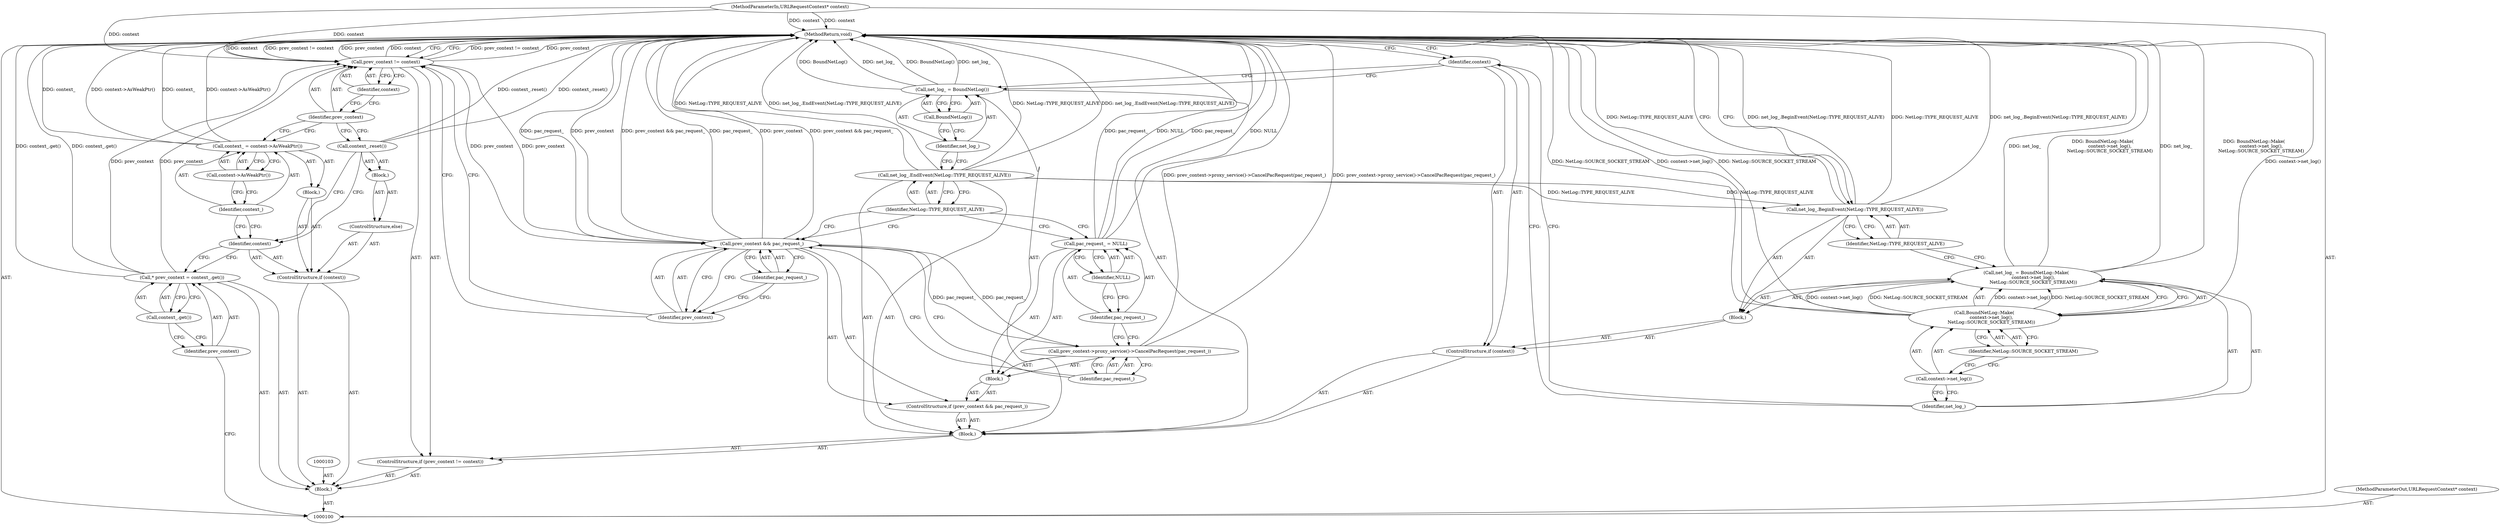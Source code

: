 digraph "1_Chrome_ca8cc70b2de822b939f87effc7c2b83bac280a44_6" {
"1000146" [label="(MethodReturn,void)"];
"1000101" [label="(MethodParameterIn,URLRequestContext* context)"];
"1000199" [label="(MethodParameterOut,URLRequestContext* context)"];
"1000102" [label="(Block,)"];
"1000119" [label="(Identifier,context)"];
"1000116" [label="(ControlStructure,if (prev_context != context))"];
"1000120" [label="(Block,)"];
"1000117" [label="(Call,prev_context != context)"];
"1000118" [label="(Identifier,prev_context)"];
"1000124" [label="(Identifier,pac_request_)"];
"1000125" [label="(Block,)"];
"1000121" [label="(ControlStructure,if (prev_context && pac_request_))"];
"1000122" [label="(Call,prev_context && pac_request_)"];
"1000123" [label="(Identifier,prev_context)"];
"1000127" [label="(Identifier,pac_request_)"];
"1000126" [label="(Call,prev_context->proxy_service()->CancelPacRequest(pac_request_))"];
"1000130" [label="(Identifier,NULL)"];
"1000128" [label="(Call,pac_request_ = NULL)"];
"1000129" [label="(Identifier,pac_request_)"];
"1000132" [label="(Identifier,NetLog::TYPE_REQUEST_ALIVE)"];
"1000131" [label="(Call,net_log_.EndEvent(NetLog::TYPE_REQUEST_ALIVE))"];
"1000135" [label="(Call,BoundNetLog())"];
"1000133" [label="(Call,net_log_ = BoundNetLog())"];
"1000134" [label="(Identifier,net_log_)"];
"1000138" [label="(Block,)"];
"1000136" [label="(ControlStructure,if (context))"];
"1000137" [label="(Identifier,context)"];
"1000104" [label="(Call,* prev_context = context_.get())"];
"1000105" [label="(Identifier,prev_context)"];
"1000106" [label="(Call,context_.get())"];
"1000141" [label="(Call,BoundNetLog::Make(\n          context->net_log(),\n          NetLog::SOURCE_SOCKET_STREAM))"];
"1000139" [label="(Call,net_log_ = BoundNetLog::Make(\n          context->net_log(),\n          NetLog::SOURCE_SOCKET_STREAM))"];
"1000140" [label="(Identifier,net_log_)"];
"1000142" [label="(Call,context->net_log())"];
"1000143" [label="(Identifier,NetLog::SOURCE_SOCKET_STREAM)"];
"1000145" [label="(Identifier,NetLog::TYPE_REQUEST_ALIVE)"];
"1000144" [label="(Call,net_log_.BeginEvent(NetLog::TYPE_REQUEST_ALIVE))"];
"1000109" [label="(Block,)"];
"1000107" [label="(ControlStructure,if (context))"];
"1000108" [label="(Identifier,context)"];
"1000112" [label="(Call,context->AsWeakPtr())"];
"1000110" [label="(Call,context_ = context->AsWeakPtr())"];
"1000111" [label="(Identifier,context_)"];
"1000113" [label="(ControlStructure,else)"];
"1000114" [label="(Block,)"];
"1000115" [label="(Call,context_.reset())"];
"1000146" -> "1000100"  [label="AST: "];
"1000146" -> "1000144"  [label="CFG: "];
"1000146" -> "1000137"  [label="CFG: "];
"1000146" -> "1000117"  [label="CFG: "];
"1000117" -> "1000146"  [label="DDG: prev_context != context"];
"1000117" -> "1000146"  [label="DDG: prev_context"];
"1000117" -> "1000146"  [label="DDG: context"];
"1000141" -> "1000146"  [label="DDG: context->net_log()"];
"1000141" -> "1000146"  [label="DDG: NetLog::SOURCE_SOCKET_STREAM"];
"1000139" -> "1000146"  [label="DDG: net_log_"];
"1000139" -> "1000146"  [label="DDG: BoundNetLog::Make(\n          context->net_log(),\n          NetLog::SOURCE_SOCKET_STREAM)"];
"1000115" -> "1000146"  [label="DDG: context_.reset()"];
"1000110" -> "1000146"  [label="DDG: context_"];
"1000110" -> "1000146"  [label="DDG: context->AsWeakPtr()"];
"1000104" -> "1000146"  [label="DDG: context_.get()"];
"1000128" -> "1000146"  [label="DDG: NULL"];
"1000128" -> "1000146"  [label="DDG: pac_request_"];
"1000126" -> "1000146"  [label="DDG: prev_context->proxy_service()->CancelPacRequest(pac_request_)"];
"1000122" -> "1000146"  [label="DDG: prev_context"];
"1000122" -> "1000146"  [label="DDG: prev_context && pac_request_"];
"1000122" -> "1000146"  [label="DDG: pac_request_"];
"1000131" -> "1000146"  [label="DDG: NetLog::TYPE_REQUEST_ALIVE"];
"1000131" -> "1000146"  [label="DDG: net_log_.EndEvent(NetLog::TYPE_REQUEST_ALIVE)"];
"1000144" -> "1000146"  [label="DDG: net_log_.BeginEvent(NetLog::TYPE_REQUEST_ALIVE)"];
"1000144" -> "1000146"  [label="DDG: NetLog::TYPE_REQUEST_ALIVE"];
"1000133" -> "1000146"  [label="DDG: net_log_"];
"1000133" -> "1000146"  [label="DDG: BoundNetLog()"];
"1000101" -> "1000146"  [label="DDG: context"];
"1000101" -> "1000100"  [label="AST: "];
"1000101" -> "1000146"  [label="DDG: context"];
"1000101" -> "1000117"  [label="DDG: context"];
"1000199" -> "1000100"  [label="AST: "];
"1000102" -> "1000100"  [label="AST: "];
"1000103" -> "1000102"  [label="AST: "];
"1000104" -> "1000102"  [label="AST: "];
"1000107" -> "1000102"  [label="AST: "];
"1000116" -> "1000102"  [label="AST: "];
"1000119" -> "1000117"  [label="AST: "];
"1000119" -> "1000118"  [label="CFG: "];
"1000117" -> "1000119"  [label="CFG: "];
"1000116" -> "1000102"  [label="AST: "];
"1000117" -> "1000116"  [label="AST: "];
"1000120" -> "1000116"  [label="AST: "];
"1000120" -> "1000116"  [label="AST: "];
"1000121" -> "1000120"  [label="AST: "];
"1000131" -> "1000120"  [label="AST: "];
"1000133" -> "1000120"  [label="AST: "];
"1000136" -> "1000120"  [label="AST: "];
"1000117" -> "1000116"  [label="AST: "];
"1000117" -> "1000119"  [label="CFG: "];
"1000118" -> "1000117"  [label="AST: "];
"1000119" -> "1000117"  [label="AST: "];
"1000123" -> "1000117"  [label="CFG: "];
"1000146" -> "1000117"  [label="CFG: "];
"1000117" -> "1000146"  [label="DDG: prev_context != context"];
"1000117" -> "1000146"  [label="DDG: prev_context"];
"1000117" -> "1000146"  [label="DDG: context"];
"1000104" -> "1000117"  [label="DDG: prev_context"];
"1000101" -> "1000117"  [label="DDG: context"];
"1000117" -> "1000122"  [label="DDG: prev_context"];
"1000118" -> "1000117"  [label="AST: "];
"1000118" -> "1000110"  [label="CFG: "];
"1000118" -> "1000115"  [label="CFG: "];
"1000119" -> "1000118"  [label="CFG: "];
"1000124" -> "1000122"  [label="AST: "];
"1000124" -> "1000123"  [label="CFG: "];
"1000122" -> "1000124"  [label="CFG: "];
"1000125" -> "1000121"  [label="AST: "];
"1000126" -> "1000125"  [label="AST: "];
"1000128" -> "1000125"  [label="AST: "];
"1000121" -> "1000120"  [label="AST: "];
"1000122" -> "1000121"  [label="AST: "];
"1000125" -> "1000121"  [label="AST: "];
"1000122" -> "1000121"  [label="AST: "];
"1000122" -> "1000123"  [label="CFG: "];
"1000122" -> "1000124"  [label="CFG: "];
"1000123" -> "1000122"  [label="AST: "];
"1000124" -> "1000122"  [label="AST: "];
"1000127" -> "1000122"  [label="CFG: "];
"1000132" -> "1000122"  [label="CFG: "];
"1000122" -> "1000146"  [label="DDG: prev_context"];
"1000122" -> "1000146"  [label="DDG: prev_context && pac_request_"];
"1000122" -> "1000146"  [label="DDG: pac_request_"];
"1000117" -> "1000122"  [label="DDG: prev_context"];
"1000122" -> "1000126"  [label="DDG: pac_request_"];
"1000123" -> "1000122"  [label="AST: "];
"1000123" -> "1000117"  [label="CFG: "];
"1000124" -> "1000123"  [label="CFG: "];
"1000122" -> "1000123"  [label="CFG: "];
"1000127" -> "1000126"  [label="AST: "];
"1000127" -> "1000122"  [label="CFG: "];
"1000126" -> "1000127"  [label="CFG: "];
"1000126" -> "1000125"  [label="AST: "];
"1000126" -> "1000127"  [label="CFG: "];
"1000127" -> "1000126"  [label="AST: "];
"1000129" -> "1000126"  [label="CFG: "];
"1000126" -> "1000146"  [label="DDG: prev_context->proxy_service()->CancelPacRequest(pac_request_)"];
"1000122" -> "1000126"  [label="DDG: pac_request_"];
"1000130" -> "1000128"  [label="AST: "];
"1000130" -> "1000129"  [label="CFG: "];
"1000128" -> "1000130"  [label="CFG: "];
"1000128" -> "1000125"  [label="AST: "];
"1000128" -> "1000130"  [label="CFG: "];
"1000129" -> "1000128"  [label="AST: "];
"1000130" -> "1000128"  [label="AST: "];
"1000132" -> "1000128"  [label="CFG: "];
"1000128" -> "1000146"  [label="DDG: NULL"];
"1000128" -> "1000146"  [label="DDG: pac_request_"];
"1000129" -> "1000128"  [label="AST: "];
"1000129" -> "1000126"  [label="CFG: "];
"1000130" -> "1000129"  [label="CFG: "];
"1000132" -> "1000131"  [label="AST: "];
"1000132" -> "1000128"  [label="CFG: "];
"1000132" -> "1000122"  [label="CFG: "];
"1000131" -> "1000132"  [label="CFG: "];
"1000131" -> "1000120"  [label="AST: "];
"1000131" -> "1000132"  [label="CFG: "];
"1000132" -> "1000131"  [label="AST: "];
"1000134" -> "1000131"  [label="CFG: "];
"1000131" -> "1000146"  [label="DDG: NetLog::TYPE_REQUEST_ALIVE"];
"1000131" -> "1000146"  [label="DDG: net_log_.EndEvent(NetLog::TYPE_REQUEST_ALIVE)"];
"1000131" -> "1000144"  [label="DDG: NetLog::TYPE_REQUEST_ALIVE"];
"1000135" -> "1000133"  [label="AST: "];
"1000135" -> "1000134"  [label="CFG: "];
"1000133" -> "1000135"  [label="CFG: "];
"1000133" -> "1000120"  [label="AST: "];
"1000133" -> "1000135"  [label="CFG: "];
"1000134" -> "1000133"  [label="AST: "];
"1000135" -> "1000133"  [label="AST: "];
"1000137" -> "1000133"  [label="CFG: "];
"1000133" -> "1000146"  [label="DDG: net_log_"];
"1000133" -> "1000146"  [label="DDG: BoundNetLog()"];
"1000134" -> "1000133"  [label="AST: "];
"1000134" -> "1000131"  [label="CFG: "];
"1000135" -> "1000134"  [label="CFG: "];
"1000138" -> "1000136"  [label="AST: "];
"1000139" -> "1000138"  [label="AST: "];
"1000144" -> "1000138"  [label="AST: "];
"1000136" -> "1000120"  [label="AST: "];
"1000137" -> "1000136"  [label="AST: "];
"1000138" -> "1000136"  [label="AST: "];
"1000137" -> "1000136"  [label="AST: "];
"1000137" -> "1000133"  [label="CFG: "];
"1000140" -> "1000137"  [label="CFG: "];
"1000146" -> "1000137"  [label="CFG: "];
"1000104" -> "1000102"  [label="AST: "];
"1000104" -> "1000106"  [label="CFG: "];
"1000105" -> "1000104"  [label="AST: "];
"1000106" -> "1000104"  [label="AST: "];
"1000108" -> "1000104"  [label="CFG: "];
"1000104" -> "1000146"  [label="DDG: context_.get()"];
"1000104" -> "1000117"  [label="DDG: prev_context"];
"1000105" -> "1000104"  [label="AST: "];
"1000105" -> "1000100"  [label="CFG: "];
"1000106" -> "1000105"  [label="CFG: "];
"1000106" -> "1000104"  [label="AST: "];
"1000106" -> "1000105"  [label="CFG: "];
"1000104" -> "1000106"  [label="CFG: "];
"1000141" -> "1000139"  [label="AST: "];
"1000141" -> "1000143"  [label="CFG: "];
"1000142" -> "1000141"  [label="AST: "];
"1000143" -> "1000141"  [label="AST: "];
"1000139" -> "1000141"  [label="CFG: "];
"1000141" -> "1000146"  [label="DDG: context->net_log()"];
"1000141" -> "1000146"  [label="DDG: NetLog::SOURCE_SOCKET_STREAM"];
"1000141" -> "1000139"  [label="DDG: context->net_log()"];
"1000141" -> "1000139"  [label="DDG: NetLog::SOURCE_SOCKET_STREAM"];
"1000139" -> "1000138"  [label="AST: "];
"1000139" -> "1000141"  [label="CFG: "];
"1000140" -> "1000139"  [label="AST: "];
"1000141" -> "1000139"  [label="AST: "];
"1000145" -> "1000139"  [label="CFG: "];
"1000139" -> "1000146"  [label="DDG: net_log_"];
"1000139" -> "1000146"  [label="DDG: BoundNetLog::Make(\n          context->net_log(),\n          NetLog::SOURCE_SOCKET_STREAM)"];
"1000141" -> "1000139"  [label="DDG: context->net_log()"];
"1000141" -> "1000139"  [label="DDG: NetLog::SOURCE_SOCKET_STREAM"];
"1000140" -> "1000139"  [label="AST: "];
"1000140" -> "1000137"  [label="CFG: "];
"1000142" -> "1000140"  [label="CFG: "];
"1000142" -> "1000141"  [label="AST: "];
"1000142" -> "1000140"  [label="CFG: "];
"1000143" -> "1000142"  [label="CFG: "];
"1000143" -> "1000141"  [label="AST: "];
"1000143" -> "1000142"  [label="CFG: "];
"1000141" -> "1000143"  [label="CFG: "];
"1000145" -> "1000144"  [label="AST: "];
"1000145" -> "1000139"  [label="CFG: "];
"1000144" -> "1000145"  [label="CFG: "];
"1000144" -> "1000138"  [label="AST: "];
"1000144" -> "1000145"  [label="CFG: "];
"1000145" -> "1000144"  [label="AST: "];
"1000146" -> "1000144"  [label="CFG: "];
"1000144" -> "1000146"  [label="DDG: net_log_.BeginEvent(NetLog::TYPE_REQUEST_ALIVE)"];
"1000144" -> "1000146"  [label="DDG: NetLog::TYPE_REQUEST_ALIVE"];
"1000131" -> "1000144"  [label="DDG: NetLog::TYPE_REQUEST_ALIVE"];
"1000109" -> "1000107"  [label="AST: "];
"1000110" -> "1000109"  [label="AST: "];
"1000107" -> "1000102"  [label="AST: "];
"1000108" -> "1000107"  [label="AST: "];
"1000109" -> "1000107"  [label="AST: "];
"1000113" -> "1000107"  [label="AST: "];
"1000108" -> "1000107"  [label="AST: "];
"1000108" -> "1000104"  [label="CFG: "];
"1000111" -> "1000108"  [label="CFG: "];
"1000115" -> "1000108"  [label="CFG: "];
"1000112" -> "1000110"  [label="AST: "];
"1000112" -> "1000111"  [label="CFG: "];
"1000110" -> "1000112"  [label="CFG: "];
"1000110" -> "1000109"  [label="AST: "];
"1000110" -> "1000112"  [label="CFG: "];
"1000111" -> "1000110"  [label="AST: "];
"1000112" -> "1000110"  [label="AST: "];
"1000118" -> "1000110"  [label="CFG: "];
"1000110" -> "1000146"  [label="DDG: context_"];
"1000110" -> "1000146"  [label="DDG: context->AsWeakPtr()"];
"1000111" -> "1000110"  [label="AST: "];
"1000111" -> "1000108"  [label="CFG: "];
"1000112" -> "1000111"  [label="CFG: "];
"1000113" -> "1000107"  [label="AST: "];
"1000114" -> "1000113"  [label="AST: "];
"1000114" -> "1000113"  [label="AST: "];
"1000115" -> "1000114"  [label="AST: "];
"1000115" -> "1000114"  [label="AST: "];
"1000115" -> "1000108"  [label="CFG: "];
"1000118" -> "1000115"  [label="CFG: "];
"1000115" -> "1000146"  [label="DDG: context_.reset()"];
}
